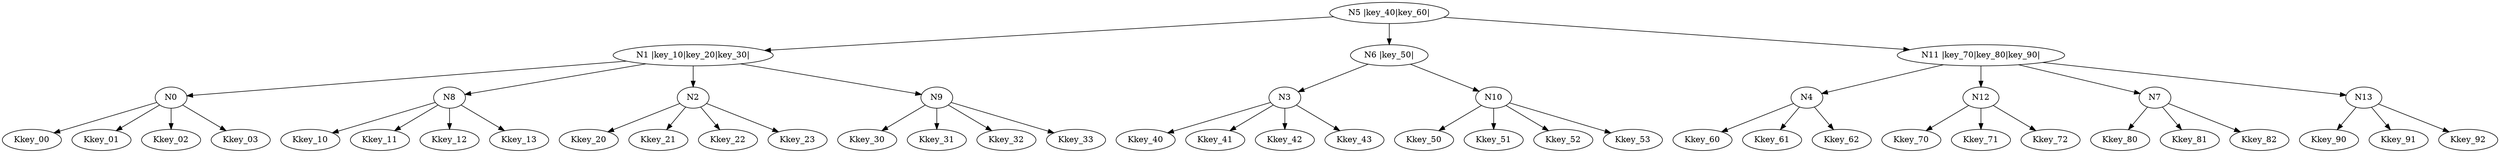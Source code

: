 digraph G {
N5[label="N5 |key_40|key_60|"]N5 -> N1;
N1[label="N1 |key_10|key_20|key_30|"]N1 -> N0;
N0 -> Kkey_00;
N0 -> Kkey_01;
N0 -> Kkey_02;
N0 -> Kkey_03;
N1 -> N8;
N8 -> Kkey_10;
N8 -> Kkey_11;
N8 -> Kkey_12;
N8 -> Kkey_13;
N1 -> N2;
N2 -> Kkey_20;
N2 -> Kkey_21;
N2 -> Kkey_22;
N2 -> Kkey_23;
N1 -> N9;
N9 -> Kkey_30;
N9 -> Kkey_31;
N9 -> Kkey_32;
N9 -> Kkey_33;
N5 -> N6;
N6[label="N6 |key_50|"]N6 -> N3;
N3 -> Kkey_40;
N3 -> Kkey_41;
N3 -> Kkey_42;
N3 -> Kkey_43;
N6 -> N10;
N10 -> Kkey_50;
N10 -> Kkey_51;
N10 -> Kkey_52;
N10 -> Kkey_53;
N5 -> N11;
N11[label="N11 |key_70|key_80|key_90|"]N11 -> N4;
N4 -> Kkey_60;
N4 -> Kkey_61;
N4 -> Kkey_62;
N11 -> N12;
N12 -> Kkey_70;
N12 -> Kkey_71;
N12 -> Kkey_72;
N11 -> N7;
N7 -> Kkey_80;
N7 -> Kkey_81;
N7 -> Kkey_82;
N11 -> N13;
N13 -> Kkey_90;
N13 -> Kkey_91;
N13 -> Kkey_92;
}
